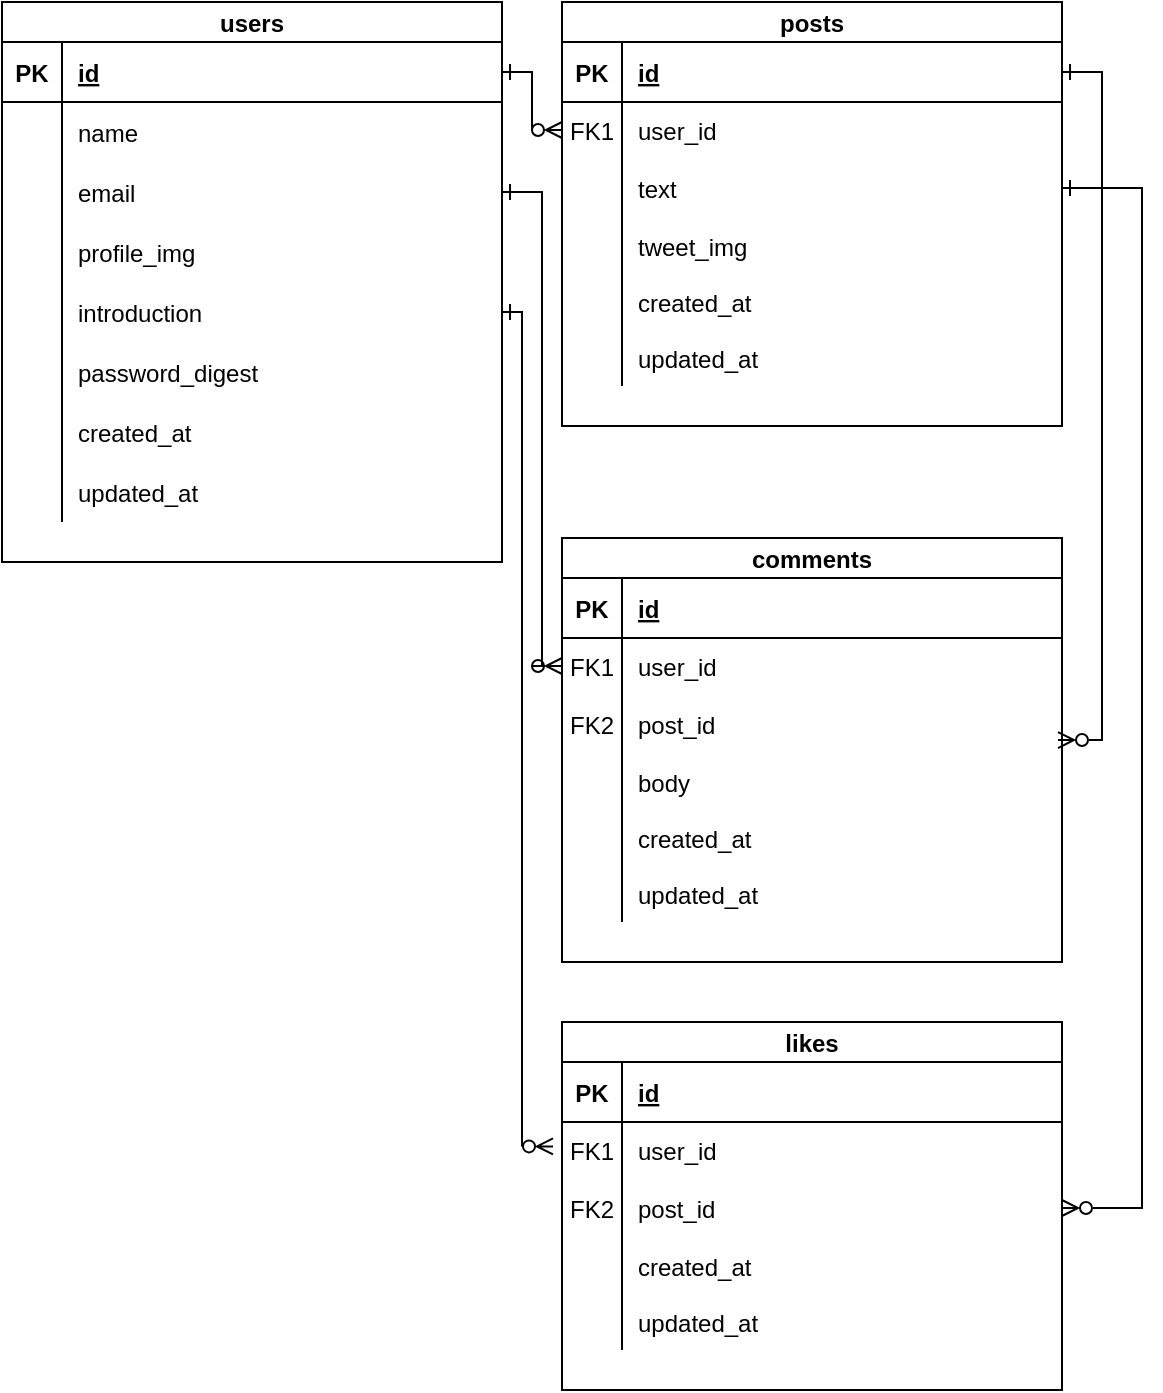 <mxfile version="21.5.2" type="github" pages="2">
  <diagram id="R2lEEEUBdFMjLlhIrx00" name="Page-1">
    <mxGraphModel dx="1147" dy="571" grid="1" gridSize="10" guides="1" tooltips="1" connect="1" arrows="1" fold="1" page="1" pageScale="1" pageWidth="850" pageHeight="1100" math="0" shadow="0" extFonts="Permanent Marker^https://fonts.googleapis.com/css?family=Permanent+Marker">
      <root>
        <mxCell id="0" />
        <mxCell id="1" parent="0" />
        <mxCell id="LvX-3BJPkbmNVj63NW9W-93" value="" style="edgeStyle=elbowEdgeStyle;rounded=0;orthogonalLoop=1;jettySize=auto;html=1;entryX=0;entryY=0.5;entryDx=0;entryDy=0;startArrow=ERone;startFill=0;endArrow=ERzeroToMany;endFill=0;exitX=1;exitY=0.5;exitDx=0;exitDy=0;" parent="1" source="C-vyLk0tnHw3VtMMgP7b-24" target="LvX-3BJPkbmNVj63NW9W-86" edge="1">
          <mxGeometry relative="1" as="geometry" />
        </mxCell>
        <mxCell id="C-vyLk0tnHw3VtMMgP7b-23" value="users" style="shape=table;startSize=20;container=1;collapsible=1;childLayout=tableLayout;fixedRows=1;rowLines=0;fontStyle=1;align=center;resizeLast=1;" parent="1" vertex="1">
          <mxGeometry x="20" y="70" width="250" height="280" as="geometry">
            <mxRectangle x="124" y="70" width="70" height="30" as="alternateBounds" />
          </mxGeometry>
        </mxCell>
        <mxCell id="C-vyLk0tnHw3VtMMgP7b-24" value="" style="shape=partialRectangle;collapsible=0;dropTarget=0;pointerEvents=0;fillColor=none;points=[[0,0.5],[1,0.5]];portConstraint=eastwest;top=0;left=0;right=0;bottom=1;" parent="C-vyLk0tnHw3VtMMgP7b-23" vertex="1">
          <mxGeometry y="20" width="250" height="30" as="geometry" />
        </mxCell>
        <mxCell id="C-vyLk0tnHw3VtMMgP7b-25" value="PK" style="shape=partialRectangle;overflow=hidden;connectable=0;fillColor=none;top=0;left=0;bottom=0;right=0;fontStyle=1;" parent="C-vyLk0tnHw3VtMMgP7b-24" vertex="1">
          <mxGeometry width="30" height="30" as="geometry">
            <mxRectangle width="30" height="30" as="alternateBounds" />
          </mxGeometry>
        </mxCell>
        <mxCell id="C-vyLk0tnHw3VtMMgP7b-26" value="id" style="shape=partialRectangle;overflow=hidden;connectable=0;fillColor=none;top=0;left=0;bottom=0;right=0;align=left;spacingLeft=6;fontStyle=5;" parent="C-vyLk0tnHw3VtMMgP7b-24" vertex="1">
          <mxGeometry x="30" width="220" height="30" as="geometry">
            <mxRectangle width="220" height="30" as="alternateBounds" />
          </mxGeometry>
        </mxCell>
        <mxCell id="C-vyLk0tnHw3VtMMgP7b-27" value="" style="shape=partialRectangle;collapsible=0;dropTarget=0;pointerEvents=0;fillColor=none;points=[[0,0.5],[1,0.5]];portConstraint=eastwest;top=0;left=0;right=0;bottom=0;" parent="C-vyLk0tnHw3VtMMgP7b-23" vertex="1">
          <mxGeometry y="50" width="250" height="30" as="geometry" />
        </mxCell>
        <mxCell id="C-vyLk0tnHw3VtMMgP7b-28" value="" style="shape=partialRectangle;overflow=hidden;connectable=0;fillColor=none;top=0;left=0;bottom=0;right=0;" parent="C-vyLk0tnHw3VtMMgP7b-27" vertex="1">
          <mxGeometry width="30" height="30" as="geometry">
            <mxRectangle width="30" height="30" as="alternateBounds" />
          </mxGeometry>
        </mxCell>
        <mxCell id="C-vyLk0tnHw3VtMMgP7b-29" value="name" style="shape=partialRectangle;overflow=hidden;connectable=0;fillColor=none;top=0;left=0;bottom=0;right=0;align=left;spacingLeft=6;" parent="C-vyLk0tnHw3VtMMgP7b-27" vertex="1">
          <mxGeometry x="30" width="220" height="30" as="geometry">
            <mxRectangle width="220" height="30" as="alternateBounds" />
          </mxGeometry>
        </mxCell>
        <mxCell id="LvX-3BJPkbmNVj63NW9W-58" value="" style="shape=partialRectangle;collapsible=0;dropTarget=0;pointerEvents=0;fillColor=none;points=[[0,0.5],[1,0.5]];portConstraint=eastwest;top=0;left=0;right=0;bottom=0;" parent="C-vyLk0tnHw3VtMMgP7b-23" vertex="1">
          <mxGeometry y="80" width="250" height="30" as="geometry" />
        </mxCell>
        <mxCell id="LvX-3BJPkbmNVj63NW9W-59" value="" style="shape=partialRectangle;overflow=hidden;connectable=0;fillColor=none;top=0;left=0;bottom=0;right=0;" parent="LvX-3BJPkbmNVj63NW9W-58" vertex="1">
          <mxGeometry width="30" height="30" as="geometry">
            <mxRectangle width="30" height="30" as="alternateBounds" />
          </mxGeometry>
        </mxCell>
        <mxCell id="LvX-3BJPkbmNVj63NW9W-60" value="email" style="shape=partialRectangle;overflow=hidden;connectable=0;fillColor=none;top=0;left=0;bottom=0;right=0;align=left;spacingLeft=6;" parent="LvX-3BJPkbmNVj63NW9W-58" vertex="1">
          <mxGeometry x="30" width="220" height="30" as="geometry">
            <mxRectangle width="220" height="30" as="alternateBounds" />
          </mxGeometry>
        </mxCell>
        <mxCell id="LvX-3BJPkbmNVj63NW9W-61" value="" style="shape=partialRectangle;collapsible=0;dropTarget=0;pointerEvents=0;fillColor=none;points=[[0,0.5],[1,0.5]];portConstraint=eastwest;top=0;left=0;right=0;bottom=0;" parent="C-vyLk0tnHw3VtMMgP7b-23" vertex="1">
          <mxGeometry y="110" width="250" height="30" as="geometry" />
        </mxCell>
        <mxCell id="LvX-3BJPkbmNVj63NW9W-62" value="" style="shape=partialRectangle;overflow=hidden;connectable=0;fillColor=none;top=0;left=0;bottom=0;right=0;" parent="LvX-3BJPkbmNVj63NW9W-61" vertex="1">
          <mxGeometry width="30" height="30" as="geometry">
            <mxRectangle width="30" height="30" as="alternateBounds" />
          </mxGeometry>
        </mxCell>
        <mxCell id="LvX-3BJPkbmNVj63NW9W-63" value="profile_img" style="shape=partialRectangle;overflow=hidden;connectable=0;fillColor=none;top=0;left=0;bottom=0;right=0;align=left;spacingLeft=6;" parent="LvX-3BJPkbmNVj63NW9W-61" vertex="1">
          <mxGeometry x="30" width="220" height="30" as="geometry">
            <mxRectangle width="220" height="30" as="alternateBounds" />
          </mxGeometry>
        </mxCell>
        <mxCell id="LvX-3BJPkbmNVj63NW9W-64" value="" style="shape=partialRectangle;collapsible=0;dropTarget=0;pointerEvents=0;fillColor=none;points=[[0,0.5],[1,0.5]];portConstraint=eastwest;top=0;left=0;right=0;bottom=0;" parent="C-vyLk0tnHw3VtMMgP7b-23" vertex="1">
          <mxGeometry y="140" width="250" height="30" as="geometry" />
        </mxCell>
        <mxCell id="LvX-3BJPkbmNVj63NW9W-65" value="" style="shape=partialRectangle;overflow=hidden;connectable=0;fillColor=none;top=0;left=0;bottom=0;right=0;" parent="LvX-3BJPkbmNVj63NW9W-64" vertex="1">
          <mxGeometry width="30" height="30" as="geometry">
            <mxRectangle width="30" height="30" as="alternateBounds" />
          </mxGeometry>
        </mxCell>
        <mxCell id="LvX-3BJPkbmNVj63NW9W-66" value="introduction" style="shape=partialRectangle;overflow=hidden;connectable=0;fillColor=none;top=0;left=0;bottom=0;right=0;align=left;spacingLeft=6;" parent="LvX-3BJPkbmNVj63NW9W-64" vertex="1">
          <mxGeometry x="30" width="220" height="30" as="geometry">
            <mxRectangle width="220" height="30" as="alternateBounds" />
          </mxGeometry>
        </mxCell>
        <mxCell id="LvX-3BJPkbmNVj63NW9W-67" value="" style="shape=partialRectangle;collapsible=0;dropTarget=0;pointerEvents=0;fillColor=none;points=[[0,0.5],[1,0.5]];portConstraint=eastwest;top=0;left=0;right=0;bottom=0;" parent="C-vyLk0tnHw3VtMMgP7b-23" vertex="1">
          <mxGeometry y="170" width="250" height="30" as="geometry" />
        </mxCell>
        <mxCell id="LvX-3BJPkbmNVj63NW9W-68" value="" style="shape=partialRectangle;overflow=hidden;connectable=0;fillColor=none;top=0;left=0;bottom=0;right=0;" parent="LvX-3BJPkbmNVj63NW9W-67" vertex="1">
          <mxGeometry width="30" height="30" as="geometry">
            <mxRectangle width="30" height="30" as="alternateBounds" />
          </mxGeometry>
        </mxCell>
        <mxCell id="LvX-3BJPkbmNVj63NW9W-69" value="password_digest" style="shape=partialRectangle;overflow=hidden;connectable=0;fillColor=none;top=0;left=0;bottom=0;right=0;align=left;spacingLeft=6;" parent="LvX-3BJPkbmNVj63NW9W-67" vertex="1">
          <mxGeometry x="30" width="220" height="30" as="geometry">
            <mxRectangle width="220" height="30" as="alternateBounds" />
          </mxGeometry>
        </mxCell>
        <mxCell id="LvX-3BJPkbmNVj63NW9W-94" value="" style="shape=partialRectangle;collapsible=0;dropTarget=0;pointerEvents=0;fillColor=none;points=[[0,0.5],[1,0.5]];portConstraint=eastwest;top=0;left=0;right=0;bottom=0;" parent="C-vyLk0tnHw3VtMMgP7b-23" vertex="1">
          <mxGeometry y="200" width="250" height="30" as="geometry" />
        </mxCell>
        <mxCell id="LvX-3BJPkbmNVj63NW9W-95" value="" style="shape=partialRectangle;overflow=hidden;connectable=0;fillColor=none;top=0;left=0;bottom=0;right=0;" parent="LvX-3BJPkbmNVj63NW9W-94" vertex="1">
          <mxGeometry width="30" height="30" as="geometry">
            <mxRectangle width="30" height="30" as="alternateBounds" />
          </mxGeometry>
        </mxCell>
        <mxCell id="LvX-3BJPkbmNVj63NW9W-96" value="created_at" style="shape=partialRectangle;overflow=hidden;connectable=0;fillColor=none;top=0;left=0;bottom=0;right=0;align=left;spacingLeft=6;" parent="LvX-3BJPkbmNVj63NW9W-94" vertex="1">
          <mxGeometry x="30" width="220" height="30" as="geometry">
            <mxRectangle width="220" height="30" as="alternateBounds" />
          </mxGeometry>
        </mxCell>
        <mxCell id="LvX-3BJPkbmNVj63NW9W-97" value="" style="shape=partialRectangle;collapsible=0;dropTarget=0;pointerEvents=0;fillColor=none;points=[[0,0.5],[1,0.5]];portConstraint=eastwest;top=0;left=0;right=0;bottom=0;" parent="C-vyLk0tnHw3VtMMgP7b-23" vertex="1">
          <mxGeometry y="230" width="250" height="30" as="geometry" />
        </mxCell>
        <mxCell id="LvX-3BJPkbmNVj63NW9W-98" value="" style="shape=partialRectangle;overflow=hidden;connectable=0;fillColor=none;top=0;left=0;bottom=0;right=0;" parent="LvX-3BJPkbmNVj63NW9W-97" vertex="1">
          <mxGeometry width="30" height="30" as="geometry">
            <mxRectangle width="30" height="30" as="alternateBounds" />
          </mxGeometry>
        </mxCell>
        <mxCell id="LvX-3BJPkbmNVj63NW9W-99" value="updated_at" style="shape=partialRectangle;overflow=hidden;connectable=0;fillColor=none;top=0;left=0;bottom=0;right=0;align=left;spacingLeft=6;" parent="LvX-3BJPkbmNVj63NW9W-97" vertex="1">
          <mxGeometry x="30" width="220" height="30" as="geometry">
            <mxRectangle width="220" height="30" as="alternateBounds" />
          </mxGeometry>
        </mxCell>
        <mxCell id="LvX-3BJPkbmNVj63NW9W-73" value="posts" style="shape=table;startSize=20;container=1;collapsible=1;childLayout=tableLayout;fixedRows=1;rowLines=0;fontStyle=1;align=center;resizeLast=1;" parent="1" vertex="1">
          <mxGeometry x="300" y="70" width="250" height="212" as="geometry">
            <mxRectangle x="124" y="70" width="70" height="30" as="alternateBounds" />
          </mxGeometry>
        </mxCell>
        <mxCell id="LvX-3BJPkbmNVj63NW9W-74" value="" style="shape=partialRectangle;collapsible=0;dropTarget=0;pointerEvents=0;fillColor=none;points=[[0,0.5],[1,0.5]];portConstraint=eastwest;top=0;left=0;right=0;bottom=1;" parent="LvX-3BJPkbmNVj63NW9W-73" vertex="1">
          <mxGeometry y="20" width="250" height="30" as="geometry" />
        </mxCell>
        <mxCell id="LvX-3BJPkbmNVj63NW9W-75" value="PK" style="shape=partialRectangle;overflow=hidden;connectable=0;fillColor=none;top=0;left=0;bottom=0;right=0;fontStyle=1;" parent="LvX-3BJPkbmNVj63NW9W-74" vertex="1">
          <mxGeometry width="30" height="30" as="geometry">
            <mxRectangle width="30" height="30" as="alternateBounds" />
          </mxGeometry>
        </mxCell>
        <mxCell id="LvX-3BJPkbmNVj63NW9W-76" value="id" style="shape=partialRectangle;overflow=hidden;connectable=0;fillColor=none;top=0;left=0;bottom=0;right=0;align=left;spacingLeft=6;fontStyle=5;" parent="LvX-3BJPkbmNVj63NW9W-74" vertex="1">
          <mxGeometry x="30" width="220" height="30" as="geometry">
            <mxRectangle width="220" height="30" as="alternateBounds" />
          </mxGeometry>
        </mxCell>
        <mxCell id="LvX-3BJPkbmNVj63NW9W-86" value="" style="shape=partialRectangle;collapsible=0;dropTarget=0;pointerEvents=0;fillColor=none;points=[[0,0.5],[1,0.5]];portConstraint=eastwest;top=0;left=0;right=0;bottom=0;" parent="LvX-3BJPkbmNVj63NW9W-73" vertex="1">
          <mxGeometry y="50" width="250" height="28" as="geometry" />
        </mxCell>
        <mxCell id="LvX-3BJPkbmNVj63NW9W-87" value="FK1" style="shape=partialRectangle;overflow=hidden;connectable=0;fillColor=none;top=0;left=0;bottom=0;right=0;" parent="LvX-3BJPkbmNVj63NW9W-86" vertex="1">
          <mxGeometry width="30" height="28" as="geometry">
            <mxRectangle width="30" height="28" as="alternateBounds" />
          </mxGeometry>
        </mxCell>
        <mxCell id="LvX-3BJPkbmNVj63NW9W-88" value="user_id" style="shape=partialRectangle;overflow=hidden;connectable=0;fillColor=none;top=0;left=0;bottom=0;right=0;align=left;spacingLeft=6;" parent="LvX-3BJPkbmNVj63NW9W-86" vertex="1">
          <mxGeometry x="30" width="220" height="28" as="geometry">
            <mxRectangle width="220" height="28" as="alternateBounds" />
          </mxGeometry>
        </mxCell>
        <mxCell id="LvX-3BJPkbmNVj63NW9W-77" value="" style="shape=partialRectangle;collapsible=0;dropTarget=0;pointerEvents=0;fillColor=none;points=[[0,0.5],[1,0.5]];portConstraint=eastwest;top=0;left=0;right=0;bottom=0;" parent="LvX-3BJPkbmNVj63NW9W-73" vertex="1">
          <mxGeometry y="78" width="250" height="30" as="geometry" />
        </mxCell>
        <mxCell id="LvX-3BJPkbmNVj63NW9W-78" value="" style="shape=partialRectangle;overflow=hidden;connectable=0;fillColor=none;top=0;left=0;bottom=0;right=0;" parent="LvX-3BJPkbmNVj63NW9W-77" vertex="1">
          <mxGeometry width="30" height="30" as="geometry">
            <mxRectangle width="30" height="30" as="alternateBounds" />
          </mxGeometry>
        </mxCell>
        <mxCell id="LvX-3BJPkbmNVj63NW9W-79" value="text" style="shape=partialRectangle;overflow=hidden;connectable=0;fillColor=none;top=0;left=0;bottom=0;right=0;align=left;spacingLeft=6;" parent="LvX-3BJPkbmNVj63NW9W-77" vertex="1">
          <mxGeometry x="30" width="220" height="30" as="geometry">
            <mxRectangle width="220" height="30" as="alternateBounds" />
          </mxGeometry>
        </mxCell>
        <mxCell id="LvX-3BJPkbmNVj63NW9W-80" value="" style="shape=partialRectangle;collapsible=0;dropTarget=0;pointerEvents=0;fillColor=none;points=[[0,0.5],[1,0.5]];portConstraint=eastwest;top=0;left=0;right=0;bottom=0;" parent="LvX-3BJPkbmNVj63NW9W-73" vertex="1">
          <mxGeometry y="108" width="250" height="28" as="geometry" />
        </mxCell>
        <mxCell id="LvX-3BJPkbmNVj63NW9W-81" value="" style="shape=partialRectangle;overflow=hidden;connectable=0;fillColor=none;top=0;left=0;bottom=0;right=0;" parent="LvX-3BJPkbmNVj63NW9W-80" vertex="1">
          <mxGeometry width="30" height="28" as="geometry">
            <mxRectangle width="30" height="28" as="alternateBounds" />
          </mxGeometry>
        </mxCell>
        <mxCell id="LvX-3BJPkbmNVj63NW9W-82" value="tweet_img" style="shape=partialRectangle;overflow=hidden;connectable=0;fillColor=none;top=0;left=0;bottom=0;right=0;align=left;spacingLeft=6;" parent="LvX-3BJPkbmNVj63NW9W-80" vertex="1">
          <mxGeometry x="30" width="220" height="28" as="geometry">
            <mxRectangle width="220" height="28" as="alternateBounds" />
          </mxGeometry>
        </mxCell>
        <mxCell id="LvX-3BJPkbmNVj63NW9W-104" value="" style="shape=partialRectangle;collapsible=0;dropTarget=0;pointerEvents=0;fillColor=none;points=[[0,0.5],[1,0.5]];portConstraint=eastwest;top=0;left=0;right=0;bottom=0;" parent="LvX-3BJPkbmNVj63NW9W-73" vertex="1">
          <mxGeometry y="136" width="250" height="28" as="geometry" />
        </mxCell>
        <mxCell id="LvX-3BJPkbmNVj63NW9W-105" value="" style="shape=partialRectangle;overflow=hidden;connectable=0;fillColor=none;top=0;left=0;bottom=0;right=0;" parent="LvX-3BJPkbmNVj63NW9W-104" vertex="1">
          <mxGeometry width="30" height="28" as="geometry">
            <mxRectangle width="30" height="28" as="alternateBounds" />
          </mxGeometry>
        </mxCell>
        <mxCell id="LvX-3BJPkbmNVj63NW9W-106" value="created_at" style="shape=partialRectangle;overflow=hidden;connectable=0;fillColor=none;top=0;left=0;bottom=0;right=0;align=left;spacingLeft=6;" parent="LvX-3BJPkbmNVj63NW9W-104" vertex="1">
          <mxGeometry x="30" width="220" height="28" as="geometry">
            <mxRectangle width="220" height="28" as="alternateBounds" />
          </mxGeometry>
        </mxCell>
        <mxCell id="LvX-3BJPkbmNVj63NW9W-107" value="" style="shape=partialRectangle;collapsible=0;dropTarget=0;pointerEvents=0;fillColor=none;points=[[0,0.5],[1,0.5]];portConstraint=eastwest;top=0;left=0;right=0;bottom=0;" parent="LvX-3BJPkbmNVj63NW9W-73" vertex="1">
          <mxGeometry y="164" width="250" height="28" as="geometry" />
        </mxCell>
        <mxCell id="LvX-3BJPkbmNVj63NW9W-108" value="" style="shape=partialRectangle;overflow=hidden;connectable=0;fillColor=none;top=0;left=0;bottom=0;right=0;" parent="LvX-3BJPkbmNVj63NW9W-107" vertex="1">
          <mxGeometry width="30" height="28" as="geometry">
            <mxRectangle width="30" height="28" as="alternateBounds" />
          </mxGeometry>
        </mxCell>
        <mxCell id="LvX-3BJPkbmNVj63NW9W-109" value="updated_at" style="shape=partialRectangle;overflow=hidden;connectable=0;fillColor=none;top=0;left=0;bottom=0;right=0;align=left;spacingLeft=6;" parent="LvX-3BJPkbmNVj63NW9W-107" vertex="1">
          <mxGeometry x="30" width="220" height="28" as="geometry">
            <mxRectangle width="220" height="28" as="alternateBounds" />
          </mxGeometry>
        </mxCell>
        <mxCell id="WfIktAMuJ8ceC24sNKbg-1" value="comments" style="shape=table;startSize=20;container=1;collapsible=1;childLayout=tableLayout;fixedRows=1;rowLines=0;fontStyle=1;align=center;resizeLast=1;" vertex="1" parent="1">
          <mxGeometry x="300" y="338" width="250" height="212" as="geometry">
            <mxRectangle x="124" y="70" width="70" height="30" as="alternateBounds" />
          </mxGeometry>
        </mxCell>
        <mxCell id="WfIktAMuJ8ceC24sNKbg-2" value="" style="shape=partialRectangle;collapsible=0;dropTarget=0;pointerEvents=0;fillColor=none;points=[[0,0.5],[1,0.5]];portConstraint=eastwest;top=0;left=0;right=0;bottom=1;" vertex="1" parent="WfIktAMuJ8ceC24sNKbg-1">
          <mxGeometry y="20" width="250" height="30" as="geometry" />
        </mxCell>
        <mxCell id="WfIktAMuJ8ceC24sNKbg-3" value="PK" style="shape=partialRectangle;overflow=hidden;connectable=0;fillColor=none;top=0;left=0;bottom=0;right=0;fontStyle=1;" vertex="1" parent="WfIktAMuJ8ceC24sNKbg-2">
          <mxGeometry width="30" height="30" as="geometry">
            <mxRectangle width="30" height="30" as="alternateBounds" />
          </mxGeometry>
        </mxCell>
        <mxCell id="WfIktAMuJ8ceC24sNKbg-4" value="id" style="shape=partialRectangle;overflow=hidden;connectable=0;fillColor=none;top=0;left=0;bottom=0;right=0;align=left;spacingLeft=6;fontStyle=5;" vertex="1" parent="WfIktAMuJ8ceC24sNKbg-2">
          <mxGeometry x="30" width="220" height="30" as="geometry">
            <mxRectangle width="220" height="30" as="alternateBounds" />
          </mxGeometry>
        </mxCell>
        <mxCell id="WfIktAMuJ8ceC24sNKbg-5" value="" style="shape=partialRectangle;collapsible=0;dropTarget=0;pointerEvents=0;fillColor=none;points=[[0,0.5],[1,0.5]];portConstraint=eastwest;top=0;left=0;right=0;bottom=0;" vertex="1" parent="WfIktAMuJ8ceC24sNKbg-1">
          <mxGeometry y="50" width="250" height="28" as="geometry" />
        </mxCell>
        <mxCell id="WfIktAMuJ8ceC24sNKbg-6" value="FK1" style="shape=partialRectangle;overflow=hidden;connectable=0;fillColor=none;top=0;left=0;bottom=0;right=0;" vertex="1" parent="WfIktAMuJ8ceC24sNKbg-5">
          <mxGeometry width="30" height="28" as="geometry">
            <mxRectangle width="30" height="28" as="alternateBounds" />
          </mxGeometry>
        </mxCell>
        <mxCell id="WfIktAMuJ8ceC24sNKbg-7" value="user_id" style="shape=partialRectangle;overflow=hidden;connectable=0;fillColor=none;top=0;left=0;bottom=0;right=0;align=left;spacingLeft=6;" vertex="1" parent="WfIktAMuJ8ceC24sNKbg-5">
          <mxGeometry x="30" width="220" height="28" as="geometry">
            <mxRectangle width="220" height="28" as="alternateBounds" />
          </mxGeometry>
        </mxCell>
        <mxCell id="WfIktAMuJ8ceC24sNKbg-8" value="" style="shape=partialRectangle;collapsible=0;dropTarget=0;pointerEvents=0;fillColor=none;points=[[0,0.5],[1,0.5]];portConstraint=eastwest;top=0;left=0;right=0;bottom=0;" vertex="1" parent="WfIktAMuJ8ceC24sNKbg-1">
          <mxGeometry y="78" width="250" height="30" as="geometry" />
        </mxCell>
        <mxCell id="WfIktAMuJ8ceC24sNKbg-9" value="FK2" style="shape=partialRectangle;overflow=hidden;connectable=0;fillColor=none;top=0;left=0;bottom=0;right=0;" vertex="1" parent="WfIktAMuJ8ceC24sNKbg-8">
          <mxGeometry width="30" height="30" as="geometry">
            <mxRectangle width="30" height="30" as="alternateBounds" />
          </mxGeometry>
        </mxCell>
        <mxCell id="WfIktAMuJ8ceC24sNKbg-10" value="post_id" style="shape=partialRectangle;overflow=hidden;connectable=0;fillColor=none;top=0;left=0;bottom=0;right=0;align=left;spacingLeft=6;" vertex="1" parent="WfIktAMuJ8ceC24sNKbg-8">
          <mxGeometry x="30" width="220" height="30" as="geometry">
            <mxRectangle width="220" height="30" as="alternateBounds" />
          </mxGeometry>
        </mxCell>
        <mxCell id="WfIktAMuJ8ceC24sNKbg-11" value="" style="shape=partialRectangle;collapsible=0;dropTarget=0;pointerEvents=0;fillColor=none;points=[[0,0.5],[1,0.5]];portConstraint=eastwest;top=0;left=0;right=0;bottom=0;" vertex="1" parent="WfIktAMuJ8ceC24sNKbg-1">
          <mxGeometry y="108" width="250" height="28" as="geometry" />
        </mxCell>
        <mxCell id="WfIktAMuJ8ceC24sNKbg-12" value="" style="shape=partialRectangle;overflow=hidden;connectable=0;fillColor=none;top=0;left=0;bottom=0;right=0;" vertex="1" parent="WfIktAMuJ8ceC24sNKbg-11">
          <mxGeometry width="30" height="28" as="geometry">
            <mxRectangle width="30" height="28" as="alternateBounds" />
          </mxGeometry>
        </mxCell>
        <mxCell id="WfIktAMuJ8ceC24sNKbg-13" value="body" style="shape=partialRectangle;overflow=hidden;connectable=0;fillColor=none;top=0;left=0;bottom=0;right=0;align=left;spacingLeft=6;" vertex="1" parent="WfIktAMuJ8ceC24sNKbg-11">
          <mxGeometry x="30" width="220" height="28" as="geometry">
            <mxRectangle width="220" height="28" as="alternateBounds" />
          </mxGeometry>
        </mxCell>
        <mxCell id="WfIktAMuJ8ceC24sNKbg-14" value="" style="shape=partialRectangle;collapsible=0;dropTarget=0;pointerEvents=0;fillColor=none;points=[[0,0.5],[1,0.5]];portConstraint=eastwest;top=0;left=0;right=0;bottom=0;" vertex="1" parent="WfIktAMuJ8ceC24sNKbg-1">
          <mxGeometry y="136" width="250" height="28" as="geometry" />
        </mxCell>
        <mxCell id="WfIktAMuJ8ceC24sNKbg-15" value="" style="shape=partialRectangle;overflow=hidden;connectable=0;fillColor=none;top=0;left=0;bottom=0;right=0;" vertex="1" parent="WfIktAMuJ8ceC24sNKbg-14">
          <mxGeometry width="30" height="28" as="geometry">
            <mxRectangle width="30" height="28" as="alternateBounds" />
          </mxGeometry>
        </mxCell>
        <mxCell id="WfIktAMuJ8ceC24sNKbg-16" value="created_at" style="shape=partialRectangle;overflow=hidden;connectable=0;fillColor=none;top=0;left=0;bottom=0;right=0;align=left;spacingLeft=6;" vertex="1" parent="WfIktAMuJ8ceC24sNKbg-14">
          <mxGeometry x="30" width="220" height="28" as="geometry">
            <mxRectangle width="220" height="28" as="alternateBounds" />
          </mxGeometry>
        </mxCell>
        <mxCell id="WfIktAMuJ8ceC24sNKbg-17" value="" style="shape=partialRectangle;collapsible=0;dropTarget=0;pointerEvents=0;fillColor=none;points=[[0,0.5],[1,0.5]];portConstraint=eastwest;top=0;left=0;right=0;bottom=0;" vertex="1" parent="WfIktAMuJ8ceC24sNKbg-1">
          <mxGeometry y="164" width="250" height="28" as="geometry" />
        </mxCell>
        <mxCell id="WfIktAMuJ8ceC24sNKbg-18" value="" style="shape=partialRectangle;overflow=hidden;connectable=0;fillColor=none;top=0;left=0;bottom=0;right=0;" vertex="1" parent="WfIktAMuJ8ceC24sNKbg-17">
          <mxGeometry width="30" height="28" as="geometry">
            <mxRectangle width="30" height="28" as="alternateBounds" />
          </mxGeometry>
        </mxCell>
        <mxCell id="WfIktAMuJ8ceC24sNKbg-19" value="updated_at" style="shape=partialRectangle;overflow=hidden;connectable=0;fillColor=none;top=0;left=0;bottom=0;right=0;align=left;spacingLeft=6;" vertex="1" parent="WfIktAMuJ8ceC24sNKbg-17">
          <mxGeometry x="30" width="220" height="28" as="geometry">
            <mxRectangle width="220" height="28" as="alternateBounds" />
          </mxGeometry>
        </mxCell>
        <mxCell id="WfIktAMuJ8ceC24sNKbg-28" style="edgeStyle=orthogonalEdgeStyle;rounded=0;orthogonalLoop=1;jettySize=auto;html=1;endArrow=ERzeroToMany;endFill=0;startArrow=ERone;startFill=0;" edge="1" parent="1" source="LvX-3BJPkbmNVj63NW9W-58" target="WfIktAMuJ8ceC24sNKbg-5">
          <mxGeometry relative="1" as="geometry">
            <Array as="points">
              <mxPoint x="290" y="165" />
              <mxPoint x="290" y="402" />
            </Array>
          </mxGeometry>
        </mxCell>
        <mxCell id="WfIktAMuJ8ceC24sNKbg-29" style="edgeStyle=orthogonalEdgeStyle;rounded=0;orthogonalLoop=1;jettySize=auto;html=1;entryX=0.992;entryY=0.767;entryDx=0;entryDy=0;entryPerimeter=0;startArrow=ERone;startFill=0;endArrow=ERzeroToMany;endFill=0;" edge="1" parent="1" source="LvX-3BJPkbmNVj63NW9W-74" target="WfIktAMuJ8ceC24sNKbg-8">
          <mxGeometry relative="1" as="geometry">
            <Array as="points">
              <mxPoint x="570" y="105" />
              <mxPoint x="570" y="439" />
            </Array>
          </mxGeometry>
        </mxCell>
        <mxCell id="WfIktAMuJ8ceC24sNKbg-31" value="likes" style="shape=table;startSize=20;container=1;collapsible=1;childLayout=tableLayout;fixedRows=1;rowLines=0;fontStyle=1;align=center;resizeLast=1;" vertex="1" parent="1">
          <mxGeometry x="300" y="580" width="250" height="184" as="geometry">
            <mxRectangle x="124" y="70" width="70" height="30" as="alternateBounds" />
          </mxGeometry>
        </mxCell>
        <mxCell id="WfIktAMuJ8ceC24sNKbg-32" value="" style="shape=partialRectangle;collapsible=0;dropTarget=0;pointerEvents=0;fillColor=none;points=[[0,0.5],[1,0.5]];portConstraint=eastwest;top=0;left=0;right=0;bottom=1;" vertex="1" parent="WfIktAMuJ8ceC24sNKbg-31">
          <mxGeometry y="20" width="250" height="30" as="geometry" />
        </mxCell>
        <mxCell id="WfIktAMuJ8ceC24sNKbg-33" value="PK" style="shape=partialRectangle;overflow=hidden;connectable=0;fillColor=none;top=0;left=0;bottom=0;right=0;fontStyle=1;" vertex="1" parent="WfIktAMuJ8ceC24sNKbg-32">
          <mxGeometry width="30" height="30" as="geometry">
            <mxRectangle width="30" height="30" as="alternateBounds" />
          </mxGeometry>
        </mxCell>
        <mxCell id="WfIktAMuJ8ceC24sNKbg-34" value="id" style="shape=partialRectangle;overflow=hidden;connectable=0;fillColor=none;top=0;left=0;bottom=0;right=0;align=left;spacingLeft=6;fontStyle=5;" vertex="1" parent="WfIktAMuJ8ceC24sNKbg-32">
          <mxGeometry x="30" width="220" height="30" as="geometry">
            <mxRectangle width="220" height="30" as="alternateBounds" />
          </mxGeometry>
        </mxCell>
        <mxCell id="WfIktAMuJ8ceC24sNKbg-35" value="" style="shape=partialRectangle;collapsible=0;dropTarget=0;pointerEvents=0;fillColor=none;points=[[0,0.5],[1,0.5]];portConstraint=eastwest;top=0;left=0;right=0;bottom=0;" vertex="1" parent="WfIktAMuJ8ceC24sNKbg-31">
          <mxGeometry y="50" width="250" height="28" as="geometry" />
        </mxCell>
        <mxCell id="WfIktAMuJ8ceC24sNKbg-36" value="FK1" style="shape=partialRectangle;overflow=hidden;connectable=0;fillColor=none;top=0;left=0;bottom=0;right=0;" vertex="1" parent="WfIktAMuJ8ceC24sNKbg-35">
          <mxGeometry width="30" height="28" as="geometry">
            <mxRectangle width="30" height="28" as="alternateBounds" />
          </mxGeometry>
        </mxCell>
        <mxCell id="WfIktAMuJ8ceC24sNKbg-37" value="user_id" style="shape=partialRectangle;overflow=hidden;connectable=0;fillColor=none;top=0;left=0;bottom=0;right=0;align=left;spacingLeft=6;" vertex="1" parent="WfIktAMuJ8ceC24sNKbg-35">
          <mxGeometry x="30" width="220" height="28" as="geometry">
            <mxRectangle width="220" height="28" as="alternateBounds" />
          </mxGeometry>
        </mxCell>
        <mxCell id="WfIktAMuJ8ceC24sNKbg-38" value="" style="shape=partialRectangle;collapsible=0;dropTarget=0;pointerEvents=0;fillColor=none;points=[[0,0.5],[1,0.5]];portConstraint=eastwest;top=0;left=0;right=0;bottom=0;" vertex="1" parent="WfIktAMuJ8ceC24sNKbg-31">
          <mxGeometry y="78" width="250" height="30" as="geometry" />
        </mxCell>
        <mxCell id="WfIktAMuJ8ceC24sNKbg-39" value="FK2" style="shape=partialRectangle;overflow=hidden;connectable=0;fillColor=none;top=0;left=0;bottom=0;right=0;" vertex="1" parent="WfIktAMuJ8ceC24sNKbg-38">
          <mxGeometry width="30" height="30" as="geometry">
            <mxRectangle width="30" height="30" as="alternateBounds" />
          </mxGeometry>
        </mxCell>
        <mxCell id="WfIktAMuJ8ceC24sNKbg-40" value="post_id" style="shape=partialRectangle;overflow=hidden;connectable=0;fillColor=none;top=0;left=0;bottom=0;right=0;align=left;spacingLeft=6;" vertex="1" parent="WfIktAMuJ8ceC24sNKbg-38">
          <mxGeometry x="30" width="220" height="30" as="geometry">
            <mxRectangle width="220" height="30" as="alternateBounds" />
          </mxGeometry>
        </mxCell>
        <mxCell id="WfIktAMuJ8ceC24sNKbg-44" value="" style="shape=partialRectangle;collapsible=0;dropTarget=0;pointerEvents=0;fillColor=none;points=[[0,0.5],[1,0.5]];portConstraint=eastwest;top=0;left=0;right=0;bottom=0;" vertex="1" parent="WfIktAMuJ8ceC24sNKbg-31">
          <mxGeometry y="108" width="250" height="28" as="geometry" />
        </mxCell>
        <mxCell id="WfIktAMuJ8ceC24sNKbg-45" value="" style="shape=partialRectangle;overflow=hidden;connectable=0;fillColor=none;top=0;left=0;bottom=0;right=0;" vertex="1" parent="WfIktAMuJ8ceC24sNKbg-44">
          <mxGeometry width="30" height="28" as="geometry">
            <mxRectangle width="30" height="28" as="alternateBounds" />
          </mxGeometry>
        </mxCell>
        <mxCell id="WfIktAMuJ8ceC24sNKbg-46" value="created_at" style="shape=partialRectangle;overflow=hidden;connectable=0;fillColor=none;top=0;left=0;bottom=0;right=0;align=left;spacingLeft=6;" vertex="1" parent="WfIktAMuJ8ceC24sNKbg-44">
          <mxGeometry x="30" width="220" height="28" as="geometry">
            <mxRectangle width="220" height="28" as="alternateBounds" />
          </mxGeometry>
        </mxCell>
        <mxCell id="WfIktAMuJ8ceC24sNKbg-47" value="" style="shape=partialRectangle;collapsible=0;dropTarget=0;pointerEvents=0;fillColor=none;points=[[0,0.5],[1,0.5]];portConstraint=eastwest;top=0;left=0;right=0;bottom=0;" vertex="1" parent="WfIktAMuJ8ceC24sNKbg-31">
          <mxGeometry y="136" width="250" height="28" as="geometry" />
        </mxCell>
        <mxCell id="WfIktAMuJ8ceC24sNKbg-48" value="" style="shape=partialRectangle;overflow=hidden;connectable=0;fillColor=none;top=0;left=0;bottom=0;right=0;" vertex="1" parent="WfIktAMuJ8ceC24sNKbg-47">
          <mxGeometry width="30" height="28" as="geometry">
            <mxRectangle width="30" height="28" as="alternateBounds" />
          </mxGeometry>
        </mxCell>
        <mxCell id="WfIktAMuJ8ceC24sNKbg-49" value="updated_at" style="shape=partialRectangle;overflow=hidden;connectable=0;fillColor=none;top=0;left=0;bottom=0;right=0;align=left;spacingLeft=6;" vertex="1" parent="WfIktAMuJ8ceC24sNKbg-47">
          <mxGeometry x="30" width="220" height="28" as="geometry">
            <mxRectangle width="220" height="28" as="alternateBounds" />
          </mxGeometry>
        </mxCell>
        <mxCell id="WfIktAMuJ8ceC24sNKbg-50" style="edgeStyle=orthogonalEdgeStyle;rounded=0;orthogonalLoop=1;jettySize=auto;html=1;entryX=-0.018;entryY=0.436;entryDx=0;entryDy=0;entryPerimeter=0;startArrow=ERone;startFill=0;endArrow=ERzeroToMany;endFill=0;" edge="1" parent="1" source="LvX-3BJPkbmNVj63NW9W-64" target="WfIktAMuJ8ceC24sNKbg-35">
          <mxGeometry relative="1" as="geometry">
            <Array as="points">
              <mxPoint x="280" y="225" />
              <mxPoint x="280" y="642" />
            </Array>
          </mxGeometry>
        </mxCell>
        <mxCell id="WfIktAMuJ8ceC24sNKbg-52" style="edgeStyle=orthogonalEdgeStyle;rounded=0;orthogonalLoop=1;jettySize=auto;html=1;entryX=1;entryY=0.5;entryDx=0;entryDy=0;startArrow=ERone;startFill=0;endArrow=ERzeroToMany;endFill=0;" edge="1" parent="1" source="LvX-3BJPkbmNVj63NW9W-77" target="WfIktAMuJ8ceC24sNKbg-38">
          <mxGeometry relative="1" as="geometry">
            <mxPoint x="600" y="630" as="targetPoint" />
            <Array as="points">
              <mxPoint x="590" y="163" />
              <mxPoint x="590" y="673" />
            </Array>
          </mxGeometry>
        </mxCell>
      </root>
    </mxGraphModel>
  </diagram>
  <diagram id="k56Mls1eUpkXPJ2Iyl88" name="ページ2">
    <mxGraphModel dx="1434" dy="771" grid="1" gridSize="10" guides="1" tooltips="1" connect="1" arrows="1" fold="1" page="1" pageScale="1" pageWidth="827" pageHeight="1169" math="0" shadow="0">
      <root>
        <mxCell id="0" />
        <mxCell id="1" parent="0" />
        <mxCell id="B9o3dWqjb74uINrWa-4D-1" value="users" style="shape=table;startSize=30;container=1;collapsible=1;childLayout=tableLayout;fixedRows=1;rowLines=0;fontStyle=1;align=center;resizeLast=1;html=1;" vertex="1" parent="1">
          <mxGeometry x="80" y="60" width="180" height="180" as="geometry" />
        </mxCell>
        <mxCell id="B9o3dWqjb74uINrWa-4D-2" value="" style="shape=tableRow;horizontal=0;startSize=0;swimlaneHead=0;swimlaneBody=0;fillColor=none;collapsible=0;dropTarget=0;points=[[0,0.5],[1,0.5]];portConstraint=eastwest;top=0;left=0;right=0;bottom=1;" vertex="1" parent="B9o3dWqjb74uINrWa-4D-1">
          <mxGeometry y="30" width="180" height="30" as="geometry" />
        </mxCell>
        <mxCell id="B9o3dWqjb74uINrWa-4D-3" value="PK" style="shape=partialRectangle;connectable=0;fillColor=none;top=0;left=0;bottom=0;right=0;fontStyle=1;overflow=hidden;whiteSpace=wrap;html=1;" vertex="1" parent="B9o3dWqjb74uINrWa-4D-2">
          <mxGeometry width="30" height="30" as="geometry">
            <mxRectangle width="30" height="30" as="alternateBounds" />
          </mxGeometry>
        </mxCell>
        <mxCell id="B9o3dWqjb74uINrWa-4D-4" value="ID" style="shape=partialRectangle;connectable=0;fillColor=none;top=0;left=0;bottom=0;right=0;align=left;spacingLeft=6;fontStyle=5;overflow=hidden;whiteSpace=wrap;html=1;" vertex="1" parent="B9o3dWqjb74uINrWa-4D-2">
          <mxGeometry x="30" width="150" height="30" as="geometry">
            <mxRectangle width="150" height="30" as="alternateBounds" />
          </mxGeometry>
        </mxCell>
        <mxCell id="B9o3dWqjb74uINrWa-4D-5" value="" style="shape=tableRow;horizontal=0;startSize=0;swimlaneHead=0;swimlaneBody=0;fillColor=none;collapsible=0;dropTarget=0;points=[[0,0.5],[1,0.5]];portConstraint=eastwest;top=0;left=0;right=0;bottom=0;" vertex="1" parent="B9o3dWqjb74uINrWa-4D-1">
          <mxGeometry y="60" width="180" height="30" as="geometry" />
        </mxCell>
        <mxCell id="B9o3dWqjb74uINrWa-4D-6" value="" style="shape=partialRectangle;connectable=0;fillColor=none;top=0;left=0;bottom=0;right=0;editable=1;overflow=hidden;whiteSpace=wrap;html=1;" vertex="1" parent="B9o3dWqjb74uINrWa-4D-5">
          <mxGeometry width="30" height="30" as="geometry">
            <mxRectangle width="30" height="30" as="alternateBounds" />
          </mxGeometry>
        </mxCell>
        <mxCell id="B9o3dWqjb74uINrWa-4D-7" value="name" style="shape=partialRectangle;connectable=0;fillColor=none;top=0;left=0;bottom=0;right=0;align=left;spacingLeft=6;overflow=hidden;whiteSpace=wrap;html=1;" vertex="1" parent="B9o3dWqjb74uINrWa-4D-5">
          <mxGeometry x="30" width="150" height="30" as="geometry">
            <mxRectangle width="150" height="30" as="alternateBounds" />
          </mxGeometry>
        </mxCell>
        <mxCell id="B9o3dWqjb74uINrWa-4D-8" value="" style="shape=tableRow;horizontal=0;startSize=0;swimlaneHead=0;swimlaneBody=0;fillColor=none;collapsible=0;dropTarget=0;points=[[0,0.5],[1,0.5]];portConstraint=eastwest;top=0;left=0;right=0;bottom=0;" vertex="1" parent="B9o3dWqjb74uINrWa-4D-1">
          <mxGeometry y="90" width="180" height="30" as="geometry" />
        </mxCell>
        <mxCell id="B9o3dWqjb74uINrWa-4D-9" value="" style="shape=partialRectangle;connectable=0;fillColor=none;top=0;left=0;bottom=0;right=0;editable=1;overflow=hidden;whiteSpace=wrap;html=1;" vertex="1" parent="B9o3dWqjb74uINrWa-4D-8">
          <mxGeometry width="30" height="30" as="geometry">
            <mxRectangle width="30" height="30" as="alternateBounds" />
          </mxGeometry>
        </mxCell>
        <mxCell id="B9o3dWqjb74uINrWa-4D-10" value="email" style="shape=partialRectangle;connectable=0;fillColor=none;top=0;left=0;bottom=0;right=0;align=left;spacingLeft=6;overflow=hidden;whiteSpace=wrap;html=1;" vertex="1" parent="B9o3dWqjb74uINrWa-4D-8">
          <mxGeometry x="30" width="150" height="30" as="geometry">
            <mxRectangle width="150" height="30" as="alternateBounds" />
          </mxGeometry>
        </mxCell>
        <mxCell id="B9o3dWqjb74uINrWa-4D-11" value="" style="shape=tableRow;horizontal=0;startSize=0;swimlaneHead=0;swimlaneBody=0;fillColor=none;collapsible=0;dropTarget=0;points=[[0,0.5],[1,0.5]];portConstraint=eastwest;top=0;left=0;right=0;bottom=0;" vertex="1" parent="B9o3dWqjb74uINrWa-4D-1">
          <mxGeometry y="120" width="180" height="30" as="geometry" />
        </mxCell>
        <mxCell id="B9o3dWqjb74uINrWa-4D-12" value="" style="shape=partialRectangle;connectable=0;fillColor=none;top=0;left=0;bottom=0;right=0;editable=1;overflow=hidden;whiteSpace=wrap;html=1;" vertex="1" parent="B9o3dWqjb74uINrWa-4D-11">
          <mxGeometry width="30" height="30" as="geometry">
            <mxRectangle width="30" height="30" as="alternateBounds" />
          </mxGeometry>
        </mxCell>
        <mxCell id="B9o3dWqjb74uINrWa-4D-13" value="password_digest" style="shape=partialRectangle;connectable=0;fillColor=none;top=0;left=0;bottom=0;right=0;align=left;spacingLeft=6;overflow=hidden;whiteSpace=wrap;html=1;" vertex="1" parent="B9o3dWqjb74uINrWa-4D-11">
          <mxGeometry x="30" width="150" height="30" as="geometry">
            <mxRectangle width="150" height="30" as="alternateBounds" />
          </mxGeometry>
        </mxCell>
        <mxCell id="Stl7F2PB70oF5H3qVaLB-1" value="" style="shape=tableRow;horizontal=0;startSize=0;swimlaneHead=0;swimlaneBody=0;fillColor=none;collapsible=0;dropTarget=0;points=[[0,0.5],[1,0.5]];portConstraint=eastwest;top=0;left=0;right=0;bottom=0;" vertex="1" parent="B9o3dWqjb74uINrWa-4D-1">
          <mxGeometry y="150" width="180" height="30" as="geometry" />
        </mxCell>
        <mxCell id="Stl7F2PB70oF5H3qVaLB-2" value="" style="shape=partialRectangle;connectable=0;fillColor=none;top=0;left=0;bottom=0;right=0;editable=1;overflow=hidden;whiteSpace=wrap;html=1;" vertex="1" parent="Stl7F2PB70oF5H3qVaLB-1">
          <mxGeometry width="30" height="30" as="geometry">
            <mxRectangle width="30" height="30" as="alternateBounds" />
          </mxGeometry>
        </mxCell>
        <mxCell id="Stl7F2PB70oF5H3qVaLB-3" value="roll_id" style="shape=partialRectangle;connectable=0;fillColor=none;top=0;left=0;bottom=0;right=0;align=left;spacingLeft=6;overflow=hidden;whiteSpace=wrap;html=1;" vertex="1" parent="Stl7F2PB70oF5H3qVaLB-1">
          <mxGeometry x="30" width="150" height="30" as="geometry">
            <mxRectangle width="150" height="30" as="alternateBounds" />
          </mxGeometry>
        </mxCell>
        <mxCell id="Stl7F2PB70oF5H3qVaLB-4" value="rolls" style="shape=table;startSize=30;container=1;collapsible=1;childLayout=tableLayout;fixedRows=1;rowLines=0;fontStyle=1;align=center;resizeLast=1;html=1;" vertex="1" parent="1">
          <mxGeometry x="300" y="60" width="180" height="120" as="geometry" />
        </mxCell>
        <mxCell id="Stl7F2PB70oF5H3qVaLB-5" value="" style="shape=tableRow;horizontal=0;startSize=0;swimlaneHead=0;swimlaneBody=0;fillColor=none;collapsible=0;dropTarget=0;points=[[0,0.5],[1,0.5]];portConstraint=eastwest;top=0;left=0;right=0;bottom=1;" vertex="1" parent="Stl7F2PB70oF5H3qVaLB-4">
          <mxGeometry y="30" width="180" height="30" as="geometry" />
        </mxCell>
        <mxCell id="Stl7F2PB70oF5H3qVaLB-6" value="PK" style="shape=partialRectangle;connectable=0;fillColor=none;top=0;left=0;bottom=0;right=0;fontStyle=1;overflow=hidden;whiteSpace=wrap;html=1;" vertex="1" parent="Stl7F2PB70oF5H3qVaLB-5">
          <mxGeometry width="30" height="30" as="geometry">
            <mxRectangle width="30" height="30" as="alternateBounds" />
          </mxGeometry>
        </mxCell>
        <mxCell id="Stl7F2PB70oF5H3qVaLB-7" value="ID" style="shape=partialRectangle;connectable=0;fillColor=none;top=0;left=0;bottom=0;right=0;align=left;spacingLeft=6;fontStyle=5;overflow=hidden;whiteSpace=wrap;html=1;" vertex="1" parent="Stl7F2PB70oF5H3qVaLB-5">
          <mxGeometry x="30" width="150" height="30" as="geometry">
            <mxRectangle width="150" height="30" as="alternateBounds" />
          </mxGeometry>
        </mxCell>
        <mxCell id="Stl7F2PB70oF5H3qVaLB-8" value="" style="shape=tableRow;horizontal=0;startSize=0;swimlaneHead=0;swimlaneBody=0;fillColor=none;collapsible=0;dropTarget=0;points=[[0,0.5],[1,0.5]];portConstraint=eastwest;top=0;left=0;right=0;bottom=0;" vertex="1" parent="Stl7F2PB70oF5H3qVaLB-4">
          <mxGeometry y="60" width="180" height="30" as="geometry" />
        </mxCell>
        <mxCell id="Stl7F2PB70oF5H3qVaLB-9" value="" style="shape=partialRectangle;connectable=0;fillColor=none;top=0;left=0;bottom=0;right=0;editable=1;overflow=hidden;whiteSpace=wrap;html=1;" vertex="1" parent="Stl7F2PB70oF5H3qVaLB-8">
          <mxGeometry width="30" height="30" as="geometry">
            <mxRectangle width="30" height="30" as="alternateBounds" />
          </mxGeometry>
        </mxCell>
        <mxCell id="Stl7F2PB70oF5H3qVaLB-10" value="user" style="shape=partialRectangle;connectable=0;fillColor=none;top=0;left=0;bottom=0;right=0;align=left;spacingLeft=6;overflow=hidden;whiteSpace=wrap;html=1;" vertex="1" parent="Stl7F2PB70oF5H3qVaLB-8">
          <mxGeometry x="30" width="150" height="30" as="geometry">
            <mxRectangle width="150" height="30" as="alternateBounds" />
          </mxGeometry>
        </mxCell>
        <mxCell id="Stl7F2PB70oF5H3qVaLB-11" value="" style="shape=tableRow;horizontal=0;startSize=0;swimlaneHead=0;swimlaneBody=0;fillColor=none;collapsible=0;dropTarget=0;points=[[0,0.5],[1,0.5]];portConstraint=eastwest;top=0;left=0;right=0;bottom=0;" vertex="1" parent="Stl7F2PB70oF5H3qVaLB-4">
          <mxGeometry y="90" width="180" height="30" as="geometry" />
        </mxCell>
        <mxCell id="Stl7F2PB70oF5H3qVaLB-12" value="" style="shape=partialRectangle;connectable=0;fillColor=none;top=0;left=0;bottom=0;right=0;editable=1;overflow=hidden;whiteSpace=wrap;html=1;" vertex="1" parent="Stl7F2PB70oF5H3qVaLB-11">
          <mxGeometry width="30" height="30" as="geometry">
            <mxRectangle width="30" height="30" as="alternateBounds" />
          </mxGeometry>
        </mxCell>
        <mxCell id="Stl7F2PB70oF5H3qVaLB-13" value="admin" style="shape=partialRectangle;connectable=0;fillColor=none;top=0;left=0;bottom=0;right=0;align=left;spacingLeft=6;overflow=hidden;whiteSpace=wrap;html=1;" vertex="1" parent="Stl7F2PB70oF5H3qVaLB-11">
          <mxGeometry x="30" width="150" height="30" as="geometry">
            <mxRectangle width="150" height="30" as="alternateBounds" />
          </mxGeometry>
        </mxCell>
        <mxCell id="Stl7F2PB70oF5H3qVaLB-20" style="edgeStyle=orthogonalEdgeStyle;rounded=0;orthogonalLoop=1;jettySize=auto;html=1;exitX=1;exitY=0.5;exitDx=0;exitDy=0;entryX=0;entryY=0.5;entryDx=0;entryDy=0;startArrow=ERone;startFill=0;endArrow=ERone;endFill=0;" edge="1" parent="1" source="Stl7F2PB70oF5H3qVaLB-1" target="Stl7F2PB70oF5H3qVaLB-5">
          <mxGeometry relative="1" as="geometry" />
        </mxCell>
        <mxCell id="Stl7F2PB70oF5H3qVaLB-63" style="edgeStyle=orthogonalEdgeStyle;rounded=0;orthogonalLoop=1;jettySize=auto;html=1;entryX=1;entryY=0.5;entryDx=0;entryDy=0;startArrow=ERone;startFill=0;endArrow=ERone;endFill=0;" edge="1" parent="1" source="Stl7F2PB70oF5H3qVaLB-21" target="Stl7F2PB70oF5H3qVaLB-38">
          <mxGeometry relative="1" as="geometry">
            <Array as="points">
              <mxPoint x="540" y="285" />
              <mxPoint x="540" y="535" />
            </Array>
          </mxGeometry>
        </mxCell>
        <mxCell id="Stl7F2PB70oF5H3qVaLB-21" value="categories" style="shape=table;startSize=30;container=1;collapsible=1;childLayout=tableLayout;fixedRows=1;rowLines=0;fontStyle=1;align=center;resizeLast=1;html=1;" vertex="1" parent="1">
          <mxGeometry x="530" y="60" width="180" height="90" as="geometry" />
        </mxCell>
        <mxCell id="Stl7F2PB70oF5H3qVaLB-22" value="" style="shape=tableRow;horizontal=0;startSize=0;swimlaneHead=0;swimlaneBody=0;fillColor=none;collapsible=0;dropTarget=0;points=[[0,0.5],[1,0.5]];portConstraint=eastwest;top=0;left=0;right=0;bottom=1;" vertex="1" parent="Stl7F2PB70oF5H3qVaLB-21">
          <mxGeometry y="30" width="180" height="30" as="geometry" />
        </mxCell>
        <mxCell id="Stl7F2PB70oF5H3qVaLB-23" value="PK" style="shape=partialRectangle;connectable=0;fillColor=none;top=0;left=0;bottom=0;right=0;fontStyle=1;overflow=hidden;whiteSpace=wrap;html=1;" vertex="1" parent="Stl7F2PB70oF5H3qVaLB-22">
          <mxGeometry width="30" height="30" as="geometry">
            <mxRectangle width="30" height="30" as="alternateBounds" />
          </mxGeometry>
        </mxCell>
        <mxCell id="Stl7F2PB70oF5H3qVaLB-24" value="ID" style="shape=partialRectangle;connectable=0;fillColor=none;top=0;left=0;bottom=0;right=0;align=left;spacingLeft=6;fontStyle=5;overflow=hidden;whiteSpace=wrap;html=1;" vertex="1" parent="Stl7F2PB70oF5H3qVaLB-22">
          <mxGeometry x="30" width="150" height="30" as="geometry">
            <mxRectangle width="150" height="30" as="alternateBounds" />
          </mxGeometry>
        </mxCell>
        <mxCell id="Stl7F2PB70oF5H3qVaLB-25" value="" style="shape=tableRow;horizontal=0;startSize=0;swimlaneHead=0;swimlaneBody=0;fillColor=none;collapsible=0;dropTarget=0;points=[[0,0.5],[1,0.5]];portConstraint=eastwest;top=0;left=0;right=0;bottom=0;" vertex="1" parent="Stl7F2PB70oF5H3qVaLB-21">
          <mxGeometry y="60" width="180" height="30" as="geometry" />
        </mxCell>
        <mxCell id="Stl7F2PB70oF5H3qVaLB-26" value="" style="shape=partialRectangle;connectable=0;fillColor=none;top=0;left=0;bottom=0;right=0;editable=1;overflow=hidden;whiteSpace=wrap;html=1;" vertex="1" parent="Stl7F2PB70oF5H3qVaLB-25">
          <mxGeometry width="30" height="30" as="geometry">
            <mxRectangle width="30" height="30" as="alternateBounds" />
          </mxGeometry>
        </mxCell>
        <mxCell id="Stl7F2PB70oF5H3qVaLB-27" value="category_name" style="shape=partialRectangle;connectable=0;fillColor=none;top=0;left=0;bottom=0;right=0;align=left;spacingLeft=6;overflow=hidden;whiteSpace=wrap;html=1;" vertex="1" parent="Stl7F2PB70oF5H3qVaLB-25">
          <mxGeometry x="30" width="150" height="30" as="geometry">
            <mxRectangle width="150" height="30" as="alternateBounds" />
          </mxGeometry>
        </mxCell>
        <mxCell id="Stl7F2PB70oF5H3qVaLB-31" value="posts" style="shape=table;startSize=30;container=1;collapsible=1;childLayout=tableLayout;fixedRows=1;rowLines=0;fontStyle=1;align=center;resizeLast=1;html=1;" vertex="1" parent="1">
          <mxGeometry x="300" y="250" width="180" height="210" as="geometry" />
        </mxCell>
        <mxCell id="Stl7F2PB70oF5H3qVaLB-32" value="" style="shape=tableRow;horizontal=0;startSize=0;swimlaneHead=0;swimlaneBody=0;fillColor=none;collapsible=0;dropTarget=0;points=[[0,0.5],[1,0.5]];portConstraint=eastwest;top=0;left=0;right=0;bottom=1;" vertex="1" parent="Stl7F2PB70oF5H3qVaLB-31">
          <mxGeometry y="30" width="180" height="30" as="geometry" />
        </mxCell>
        <mxCell id="Stl7F2PB70oF5H3qVaLB-33" value="PK" style="shape=partialRectangle;connectable=0;fillColor=none;top=0;left=0;bottom=0;right=0;fontStyle=1;overflow=hidden;whiteSpace=wrap;html=1;" vertex="1" parent="Stl7F2PB70oF5H3qVaLB-32">
          <mxGeometry width="30" height="30" as="geometry">
            <mxRectangle width="30" height="30" as="alternateBounds" />
          </mxGeometry>
        </mxCell>
        <mxCell id="Stl7F2PB70oF5H3qVaLB-34" value="ID" style="shape=partialRectangle;connectable=0;fillColor=none;top=0;left=0;bottom=0;right=0;align=left;spacingLeft=6;fontStyle=5;overflow=hidden;whiteSpace=wrap;html=1;" vertex="1" parent="Stl7F2PB70oF5H3qVaLB-32">
          <mxGeometry x="30" width="150" height="30" as="geometry">
            <mxRectangle width="150" height="30" as="alternateBounds" />
          </mxGeometry>
        </mxCell>
        <mxCell id="Stl7F2PB70oF5H3qVaLB-35" value="" style="shape=tableRow;horizontal=0;startSize=0;swimlaneHead=0;swimlaneBody=0;fillColor=none;collapsible=0;dropTarget=0;points=[[0,0.5],[1,0.5]];portConstraint=eastwest;top=0;left=0;right=0;bottom=0;" vertex="1" parent="Stl7F2PB70oF5H3qVaLB-31">
          <mxGeometry y="60" width="180" height="30" as="geometry" />
        </mxCell>
        <mxCell id="Stl7F2PB70oF5H3qVaLB-36" value="" style="shape=partialRectangle;connectable=0;fillColor=none;top=0;left=0;bottom=0;right=0;editable=1;overflow=hidden;whiteSpace=wrap;html=1;" vertex="1" parent="Stl7F2PB70oF5H3qVaLB-35">
          <mxGeometry width="30" height="30" as="geometry">
            <mxRectangle width="30" height="30" as="alternateBounds" />
          </mxGeometry>
        </mxCell>
        <mxCell id="Stl7F2PB70oF5H3qVaLB-37" value="title" style="shape=partialRectangle;connectable=0;fillColor=none;top=0;left=0;bottom=0;right=0;align=left;spacingLeft=6;overflow=hidden;whiteSpace=wrap;html=1;" vertex="1" parent="Stl7F2PB70oF5H3qVaLB-35">
          <mxGeometry x="30" width="150" height="30" as="geometry">
            <mxRectangle width="150" height="30" as="alternateBounds" />
          </mxGeometry>
        </mxCell>
        <mxCell id="Stl7F2PB70oF5H3qVaLB-41" value="" style="shape=tableRow;horizontal=0;startSize=0;swimlaneHead=0;swimlaneBody=0;fillColor=none;collapsible=0;dropTarget=0;points=[[0,0.5],[1,0.5]];portConstraint=eastwest;top=0;left=0;right=0;bottom=0;" vertex="1" parent="Stl7F2PB70oF5H3qVaLB-31">
          <mxGeometry y="90" width="180" height="30" as="geometry" />
        </mxCell>
        <mxCell id="Stl7F2PB70oF5H3qVaLB-42" value="" style="shape=partialRectangle;connectable=0;fillColor=none;top=0;left=0;bottom=0;right=0;editable=1;overflow=hidden;whiteSpace=wrap;html=1;" vertex="1" parent="Stl7F2PB70oF5H3qVaLB-41">
          <mxGeometry width="30" height="30" as="geometry">
            <mxRectangle width="30" height="30" as="alternateBounds" />
          </mxGeometry>
        </mxCell>
        <mxCell id="Stl7F2PB70oF5H3qVaLB-43" value="body" style="shape=partialRectangle;connectable=0;fillColor=none;top=0;left=0;bottom=0;right=0;align=left;spacingLeft=6;overflow=hidden;whiteSpace=wrap;html=1;" vertex="1" parent="Stl7F2PB70oF5H3qVaLB-41">
          <mxGeometry x="30" width="150" height="30" as="geometry">
            <mxRectangle width="150" height="30" as="alternateBounds" />
          </mxGeometry>
        </mxCell>
        <mxCell id="Stl7F2PB70oF5H3qVaLB-44" value="" style="shape=tableRow;horizontal=0;startSize=0;swimlaneHead=0;swimlaneBody=0;fillColor=none;collapsible=0;dropTarget=0;points=[[0,0.5],[1,0.5]];portConstraint=eastwest;top=0;left=0;right=0;bottom=0;" vertex="1" parent="Stl7F2PB70oF5H3qVaLB-31">
          <mxGeometry y="120" width="180" height="30" as="geometry" />
        </mxCell>
        <mxCell id="Stl7F2PB70oF5H3qVaLB-45" value="" style="shape=partialRectangle;connectable=0;fillColor=none;top=0;left=0;bottom=0;right=0;editable=1;overflow=hidden;whiteSpace=wrap;html=1;" vertex="1" parent="Stl7F2PB70oF5H3qVaLB-44">
          <mxGeometry width="30" height="30" as="geometry">
            <mxRectangle width="30" height="30" as="alternateBounds" />
          </mxGeometry>
        </mxCell>
        <mxCell id="Stl7F2PB70oF5H3qVaLB-46" value="title" style="shape=partialRectangle;connectable=0;fillColor=none;top=0;left=0;bottom=0;right=0;align=left;spacingLeft=6;overflow=hidden;whiteSpace=wrap;html=1;" vertex="1" parent="Stl7F2PB70oF5H3qVaLB-44">
          <mxGeometry x="30" width="150" height="30" as="geometry">
            <mxRectangle width="150" height="30" as="alternateBounds" />
          </mxGeometry>
        </mxCell>
        <mxCell id="Stl7F2PB70oF5H3qVaLB-64" value="" style="shape=tableRow;horizontal=0;startSize=0;swimlaneHead=0;swimlaneBody=0;fillColor=none;collapsible=0;dropTarget=0;points=[[0,0.5],[1,0.5]];portConstraint=eastwest;top=0;left=0;right=0;bottom=0;" vertex="1" parent="Stl7F2PB70oF5H3qVaLB-31">
          <mxGeometry y="150" width="180" height="30" as="geometry" />
        </mxCell>
        <mxCell id="Stl7F2PB70oF5H3qVaLB-65" value="" style="shape=partialRectangle;connectable=0;fillColor=none;top=0;left=0;bottom=0;right=0;editable=1;overflow=hidden;whiteSpace=wrap;html=1;" vertex="1" parent="Stl7F2PB70oF5H3qVaLB-64">
          <mxGeometry width="30" height="30" as="geometry">
            <mxRectangle width="30" height="30" as="alternateBounds" />
          </mxGeometry>
        </mxCell>
        <mxCell id="Stl7F2PB70oF5H3qVaLB-66" value="answer_id" style="shape=partialRectangle;connectable=0;fillColor=none;top=0;left=0;bottom=0;right=0;align=left;spacingLeft=6;overflow=hidden;whiteSpace=wrap;html=1;" vertex="1" parent="Stl7F2PB70oF5H3qVaLB-64">
          <mxGeometry x="30" width="150" height="30" as="geometry">
            <mxRectangle width="150" height="30" as="alternateBounds" />
          </mxGeometry>
        </mxCell>
        <mxCell id="Stl7F2PB70oF5H3qVaLB-38" value="" style="shape=tableRow;horizontal=0;startSize=0;swimlaneHead=0;swimlaneBody=0;fillColor=none;collapsible=0;dropTarget=0;points=[[0,0.5],[1,0.5]];portConstraint=eastwest;top=0;left=0;right=0;bottom=0;" vertex="1" parent="Stl7F2PB70oF5H3qVaLB-31">
          <mxGeometry y="180" width="180" height="30" as="geometry" />
        </mxCell>
        <mxCell id="Stl7F2PB70oF5H3qVaLB-39" value="" style="shape=partialRectangle;connectable=0;fillColor=none;top=0;left=0;bottom=0;right=0;editable=1;overflow=hidden;whiteSpace=wrap;html=1;" vertex="1" parent="Stl7F2PB70oF5H3qVaLB-38">
          <mxGeometry width="30" height="30" as="geometry">
            <mxRectangle width="30" height="30" as="alternateBounds" />
          </mxGeometry>
        </mxCell>
        <mxCell id="Stl7F2PB70oF5H3qVaLB-40" value="category_id" style="shape=partialRectangle;connectable=0;fillColor=none;top=0;left=0;bottom=0;right=0;align=left;spacingLeft=6;overflow=hidden;whiteSpace=wrap;html=1;" vertex="1" parent="Stl7F2PB70oF5H3qVaLB-38">
          <mxGeometry x="30" width="150" height="30" as="geometry">
            <mxRectangle width="150" height="30" as="alternateBounds" />
          </mxGeometry>
        </mxCell>
        <mxCell id="Stl7F2PB70oF5H3qVaLB-47" value="answers" style="shape=table;startSize=30;container=1;collapsible=1;childLayout=tableLayout;fixedRows=1;rowLines=0;fontStyle=1;align=center;resizeLast=1;html=1;" vertex="1" parent="1">
          <mxGeometry x="300" y="470" width="180" height="150" as="geometry" />
        </mxCell>
        <mxCell id="Stl7F2PB70oF5H3qVaLB-48" value="" style="shape=tableRow;horizontal=0;startSize=0;swimlaneHead=0;swimlaneBody=0;fillColor=none;collapsible=0;dropTarget=0;points=[[0,0.5],[1,0.5]];portConstraint=eastwest;top=0;left=0;right=0;bottom=1;" vertex="1" parent="Stl7F2PB70oF5H3qVaLB-47">
          <mxGeometry y="30" width="180" height="30" as="geometry" />
        </mxCell>
        <mxCell id="Stl7F2PB70oF5H3qVaLB-49" value="PK" style="shape=partialRectangle;connectable=0;fillColor=none;top=0;left=0;bottom=0;right=0;fontStyle=1;overflow=hidden;whiteSpace=wrap;html=1;" vertex="1" parent="Stl7F2PB70oF5H3qVaLB-48">
          <mxGeometry width="30" height="30" as="geometry">
            <mxRectangle width="30" height="30" as="alternateBounds" />
          </mxGeometry>
        </mxCell>
        <mxCell id="Stl7F2PB70oF5H3qVaLB-50" value="ID" style="shape=partialRectangle;connectable=0;fillColor=none;top=0;left=0;bottom=0;right=0;align=left;spacingLeft=6;fontStyle=5;overflow=hidden;whiteSpace=wrap;html=1;" vertex="1" parent="Stl7F2PB70oF5H3qVaLB-48">
          <mxGeometry x="30" width="150" height="30" as="geometry">
            <mxRectangle width="150" height="30" as="alternateBounds" />
          </mxGeometry>
        </mxCell>
        <mxCell id="Stl7F2PB70oF5H3qVaLB-51" value="" style="shape=tableRow;horizontal=0;startSize=0;swimlaneHead=0;swimlaneBody=0;fillColor=none;collapsible=0;dropTarget=0;points=[[0,0.5],[1,0.5]];portConstraint=eastwest;top=0;left=0;right=0;bottom=0;" vertex="1" parent="Stl7F2PB70oF5H3qVaLB-47">
          <mxGeometry y="60" width="180" height="30" as="geometry" />
        </mxCell>
        <mxCell id="Stl7F2PB70oF5H3qVaLB-52" value="" style="shape=partialRectangle;connectable=0;fillColor=none;top=0;left=0;bottom=0;right=0;editable=1;overflow=hidden;whiteSpace=wrap;html=1;" vertex="1" parent="Stl7F2PB70oF5H3qVaLB-51">
          <mxGeometry width="30" height="30" as="geometry">
            <mxRectangle width="30" height="30" as="alternateBounds" />
          </mxGeometry>
        </mxCell>
        <mxCell id="Stl7F2PB70oF5H3qVaLB-53" value="body" style="shape=partialRectangle;connectable=0;fillColor=none;top=0;left=0;bottom=0;right=0;align=left;spacingLeft=6;overflow=hidden;whiteSpace=wrap;html=1;" vertex="1" parent="Stl7F2PB70oF5H3qVaLB-51">
          <mxGeometry x="30" width="150" height="30" as="geometry">
            <mxRectangle width="150" height="30" as="alternateBounds" />
          </mxGeometry>
        </mxCell>
        <mxCell id="Stl7F2PB70oF5H3qVaLB-54" value="" style="shape=tableRow;horizontal=0;startSize=0;swimlaneHead=0;swimlaneBody=0;fillColor=none;collapsible=0;dropTarget=0;points=[[0,0.5],[1,0.5]];portConstraint=eastwest;top=0;left=0;right=0;bottom=0;" vertex="1" parent="Stl7F2PB70oF5H3qVaLB-47">
          <mxGeometry y="90" width="180" height="30" as="geometry" />
        </mxCell>
        <mxCell id="Stl7F2PB70oF5H3qVaLB-55" value="" style="shape=partialRectangle;connectable=0;fillColor=none;top=0;left=0;bottom=0;right=0;editable=1;overflow=hidden;whiteSpace=wrap;html=1;" vertex="1" parent="Stl7F2PB70oF5H3qVaLB-54">
          <mxGeometry width="30" height="30" as="geometry">
            <mxRectangle width="30" height="30" as="alternateBounds" />
          </mxGeometry>
        </mxCell>
        <mxCell id="Stl7F2PB70oF5H3qVaLB-56" value="posts_id" style="shape=partialRectangle;connectable=0;fillColor=none;top=0;left=0;bottom=0;right=0;align=left;spacingLeft=6;overflow=hidden;whiteSpace=wrap;html=1;" vertex="1" parent="Stl7F2PB70oF5H3qVaLB-54">
          <mxGeometry x="30" width="150" height="30" as="geometry">
            <mxRectangle width="150" height="30" as="alternateBounds" />
          </mxGeometry>
        </mxCell>
        <mxCell id="Stl7F2PB70oF5H3qVaLB-57" value="" style="shape=tableRow;horizontal=0;startSize=0;swimlaneHead=0;swimlaneBody=0;fillColor=none;collapsible=0;dropTarget=0;points=[[0,0.5],[1,0.5]];portConstraint=eastwest;top=0;left=0;right=0;bottom=0;" vertex="1" parent="Stl7F2PB70oF5H3qVaLB-47">
          <mxGeometry y="120" width="180" height="30" as="geometry" />
        </mxCell>
        <mxCell id="Stl7F2PB70oF5H3qVaLB-58" value="" style="shape=partialRectangle;connectable=0;fillColor=none;top=0;left=0;bottom=0;right=0;editable=1;overflow=hidden;whiteSpace=wrap;html=1;" vertex="1" parent="Stl7F2PB70oF5H3qVaLB-57">
          <mxGeometry width="30" height="30" as="geometry">
            <mxRectangle width="30" height="30" as="alternateBounds" />
          </mxGeometry>
        </mxCell>
        <mxCell id="Stl7F2PB70oF5H3qVaLB-59" value="user_id" style="shape=partialRectangle;connectable=0;fillColor=none;top=0;left=0;bottom=0;right=0;align=left;spacingLeft=6;overflow=hidden;whiteSpace=wrap;html=1;" vertex="1" parent="Stl7F2PB70oF5H3qVaLB-57">
          <mxGeometry x="30" width="150" height="30" as="geometry">
            <mxRectangle width="150" height="30" as="alternateBounds" />
          </mxGeometry>
        </mxCell>
      </root>
    </mxGraphModel>
  </diagram>
</mxfile>
